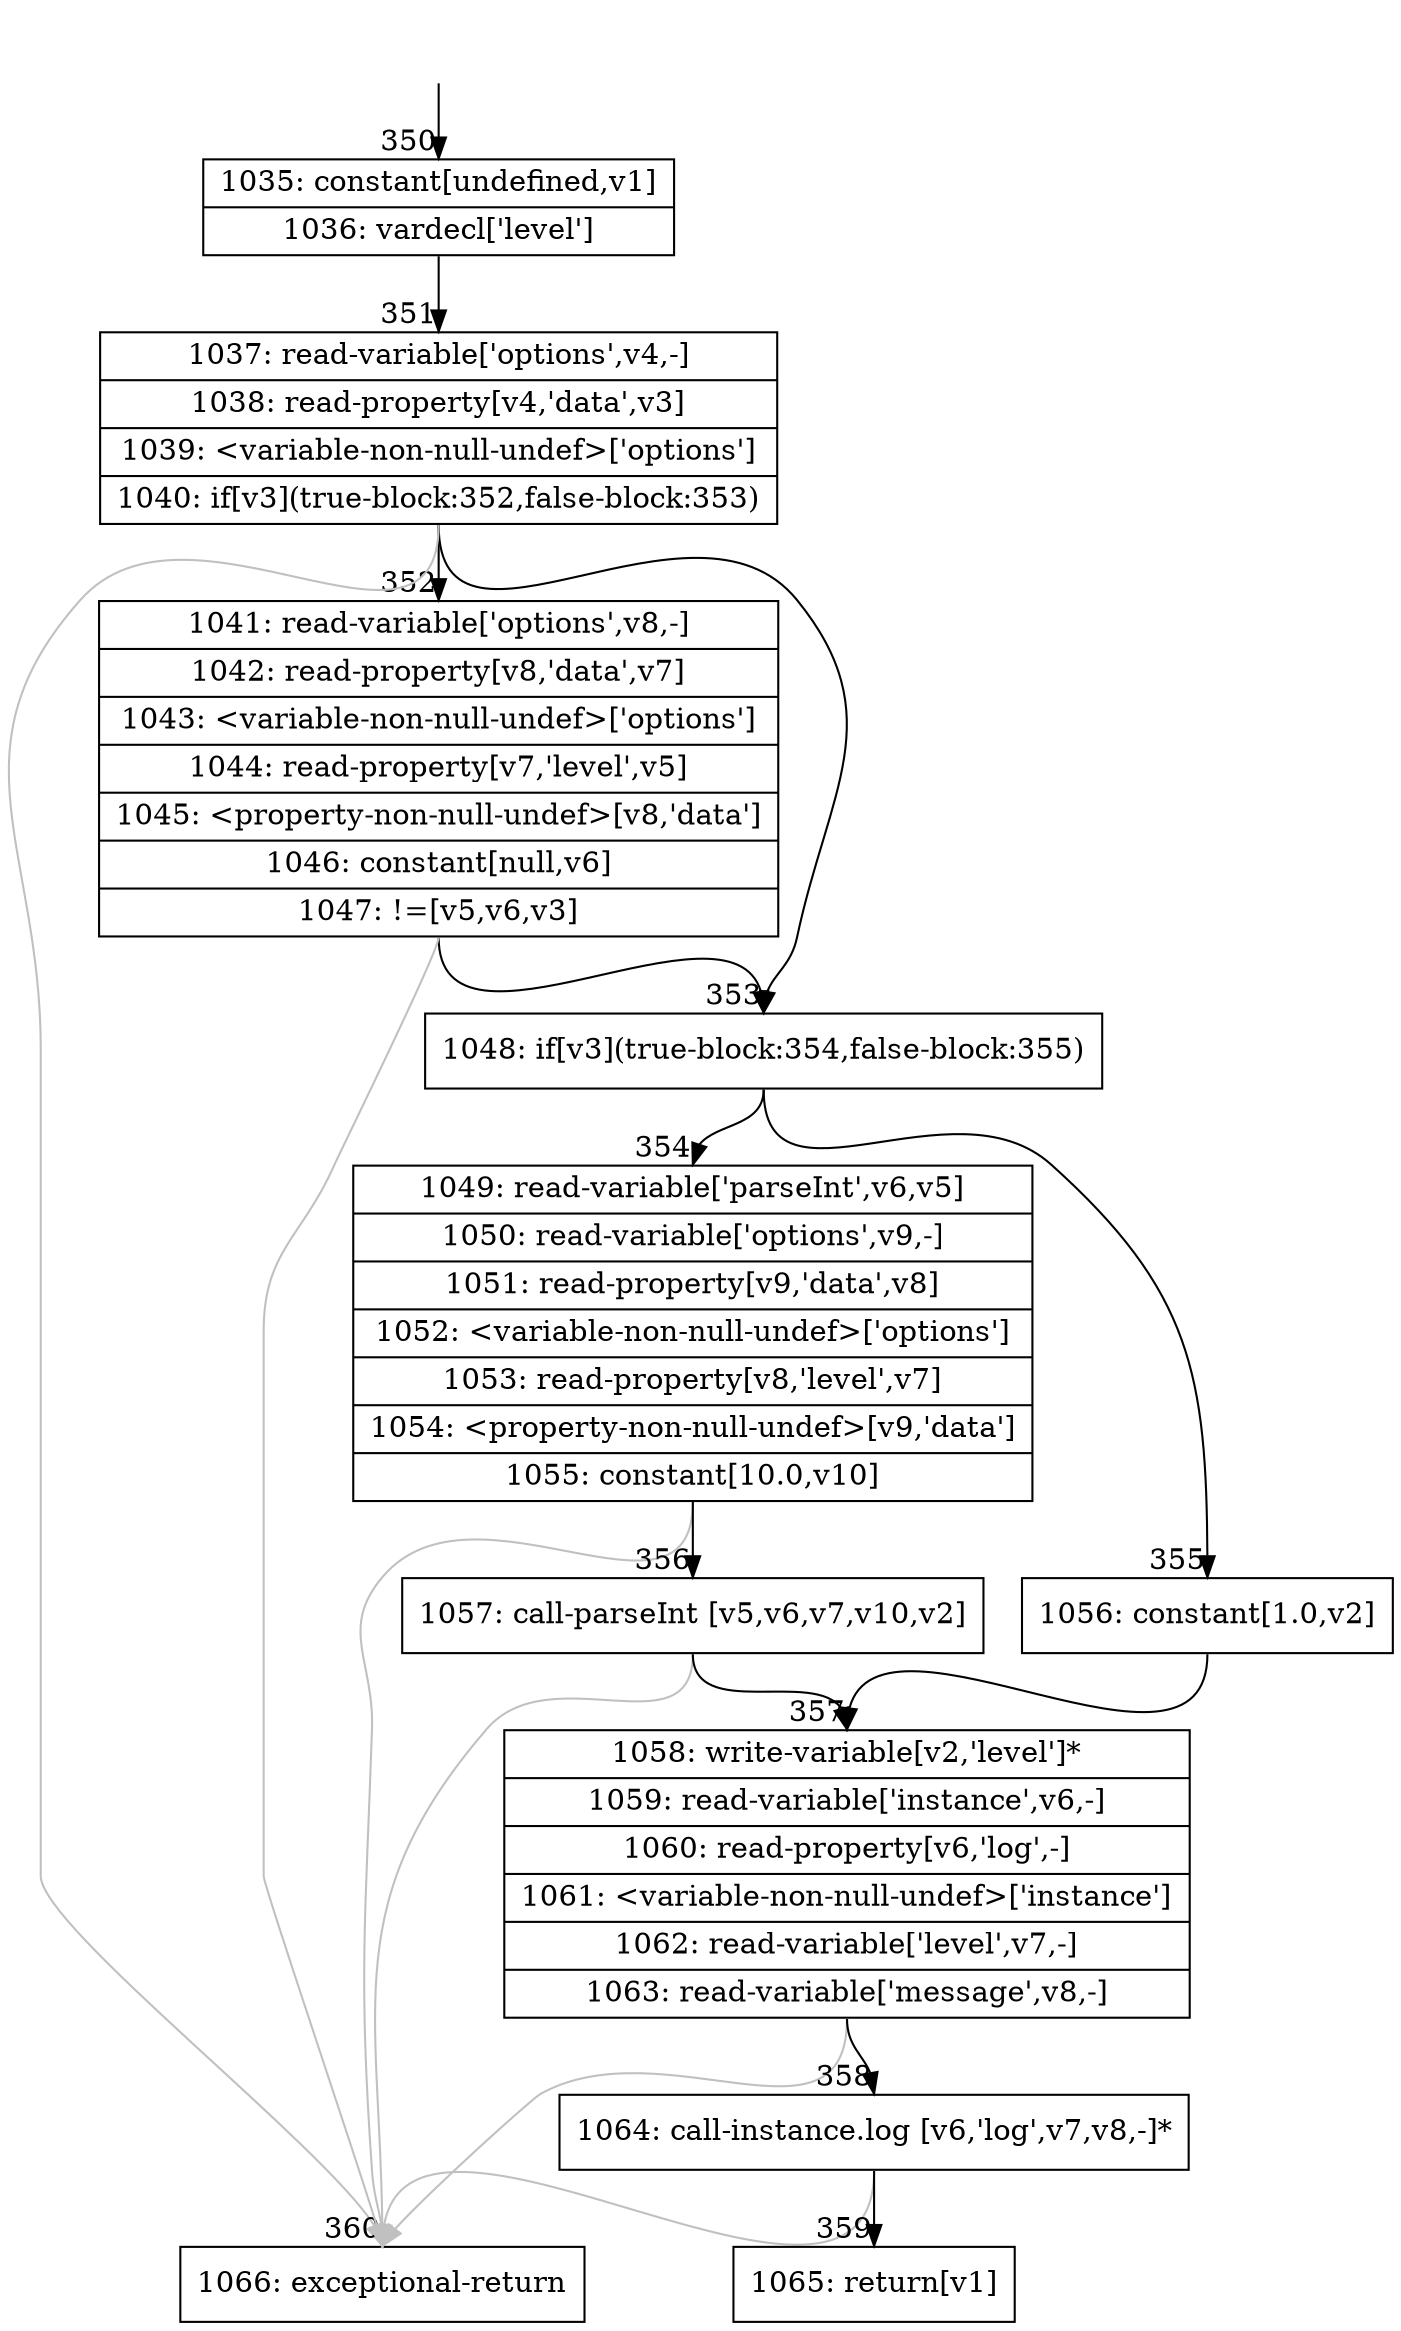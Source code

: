 digraph {
rankdir="TD"
BB_entry30[shape=none,label=""];
BB_entry30 -> BB350 [tailport=s, headport=n, headlabel="    350"]
BB350 [shape=record label="{1035: constant[undefined,v1]|1036: vardecl['level']}" ] 
BB350 -> BB351 [tailport=s, headport=n, headlabel="      351"]
BB351 [shape=record label="{1037: read-variable['options',v4,-]|1038: read-property[v4,'data',v3]|1039: \<variable-non-null-undef\>['options']|1040: if[v3](true-block:352,false-block:353)}" ] 
BB351 -> BB353 [tailport=s, headport=n, headlabel="      353"]
BB351 -> BB352 [tailport=s, headport=n, headlabel="      352"]
BB351 -> BB360 [tailport=s, headport=n, color=gray, headlabel="      360"]
BB352 [shape=record label="{1041: read-variable['options',v8,-]|1042: read-property[v8,'data',v7]|1043: \<variable-non-null-undef\>['options']|1044: read-property[v7,'level',v5]|1045: \<property-non-null-undef\>[v8,'data']|1046: constant[null,v6]|1047: !=[v5,v6,v3]}" ] 
BB352 -> BB353 [tailport=s, headport=n]
BB352 -> BB360 [tailport=s, headport=n, color=gray]
BB353 [shape=record label="{1048: if[v3](true-block:354,false-block:355)}" ] 
BB353 -> BB354 [tailport=s, headport=n, headlabel="      354"]
BB353 -> BB355 [tailport=s, headport=n, headlabel="      355"]
BB354 [shape=record label="{1049: read-variable['parseInt',v6,v5]|1050: read-variable['options',v9,-]|1051: read-property[v9,'data',v8]|1052: \<variable-non-null-undef\>['options']|1053: read-property[v8,'level',v7]|1054: \<property-non-null-undef\>[v9,'data']|1055: constant[10.0,v10]}" ] 
BB354 -> BB356 [tailport=s, headport=n, headlabel="      356"]
BB354 -> BB360 [tailport=s, headport=n, color=gray]
BB355 [shape=record label="{1056: constant[1.0,v2]}" ] 
BB355 -> BB357 [tailport=s, headport=n, headlabel="      357"]
BB356 [shape=record label="{1057: call-parseInt [v5,v6,v7,v10,v2]}" ] 
BB356 -> BB357 [tailport=s, headport=n]
BB356 -> BB360 [tailport=s, headport=n, color=gray]
BB357 [shape=record label="{1058: write-variable[v2,'level']*|1059: read-variable['instance',v6,-]|1060: read-property[v6,'log',-]|1061: \<variable-non-null-undef\>['instance']|1062: read-variable['level',v7,-]|1063: read-variable['message',v8,-]}" ] 
BB357 -> BB358 [tailport=s, headport=n, headlabel="      358"]
BB357 -> BB360 [tailport=s, headport=n, color=gray]
BB358 [shape=record label="{1064: call-instance.log [v6,'log',v7,v8,-]*}" ] 
BB358 -> BB359 [tailport=s, headport=n, headlabel="      359"]
BB358 -> BB360 [tailport=s, headport=n, color=gray]
BB359 [shape=record label="{1065: return[v1]}" ] 
BB360 [shape=record label="{1066: exceptional-return}" ] 
//#$~ 392
}
